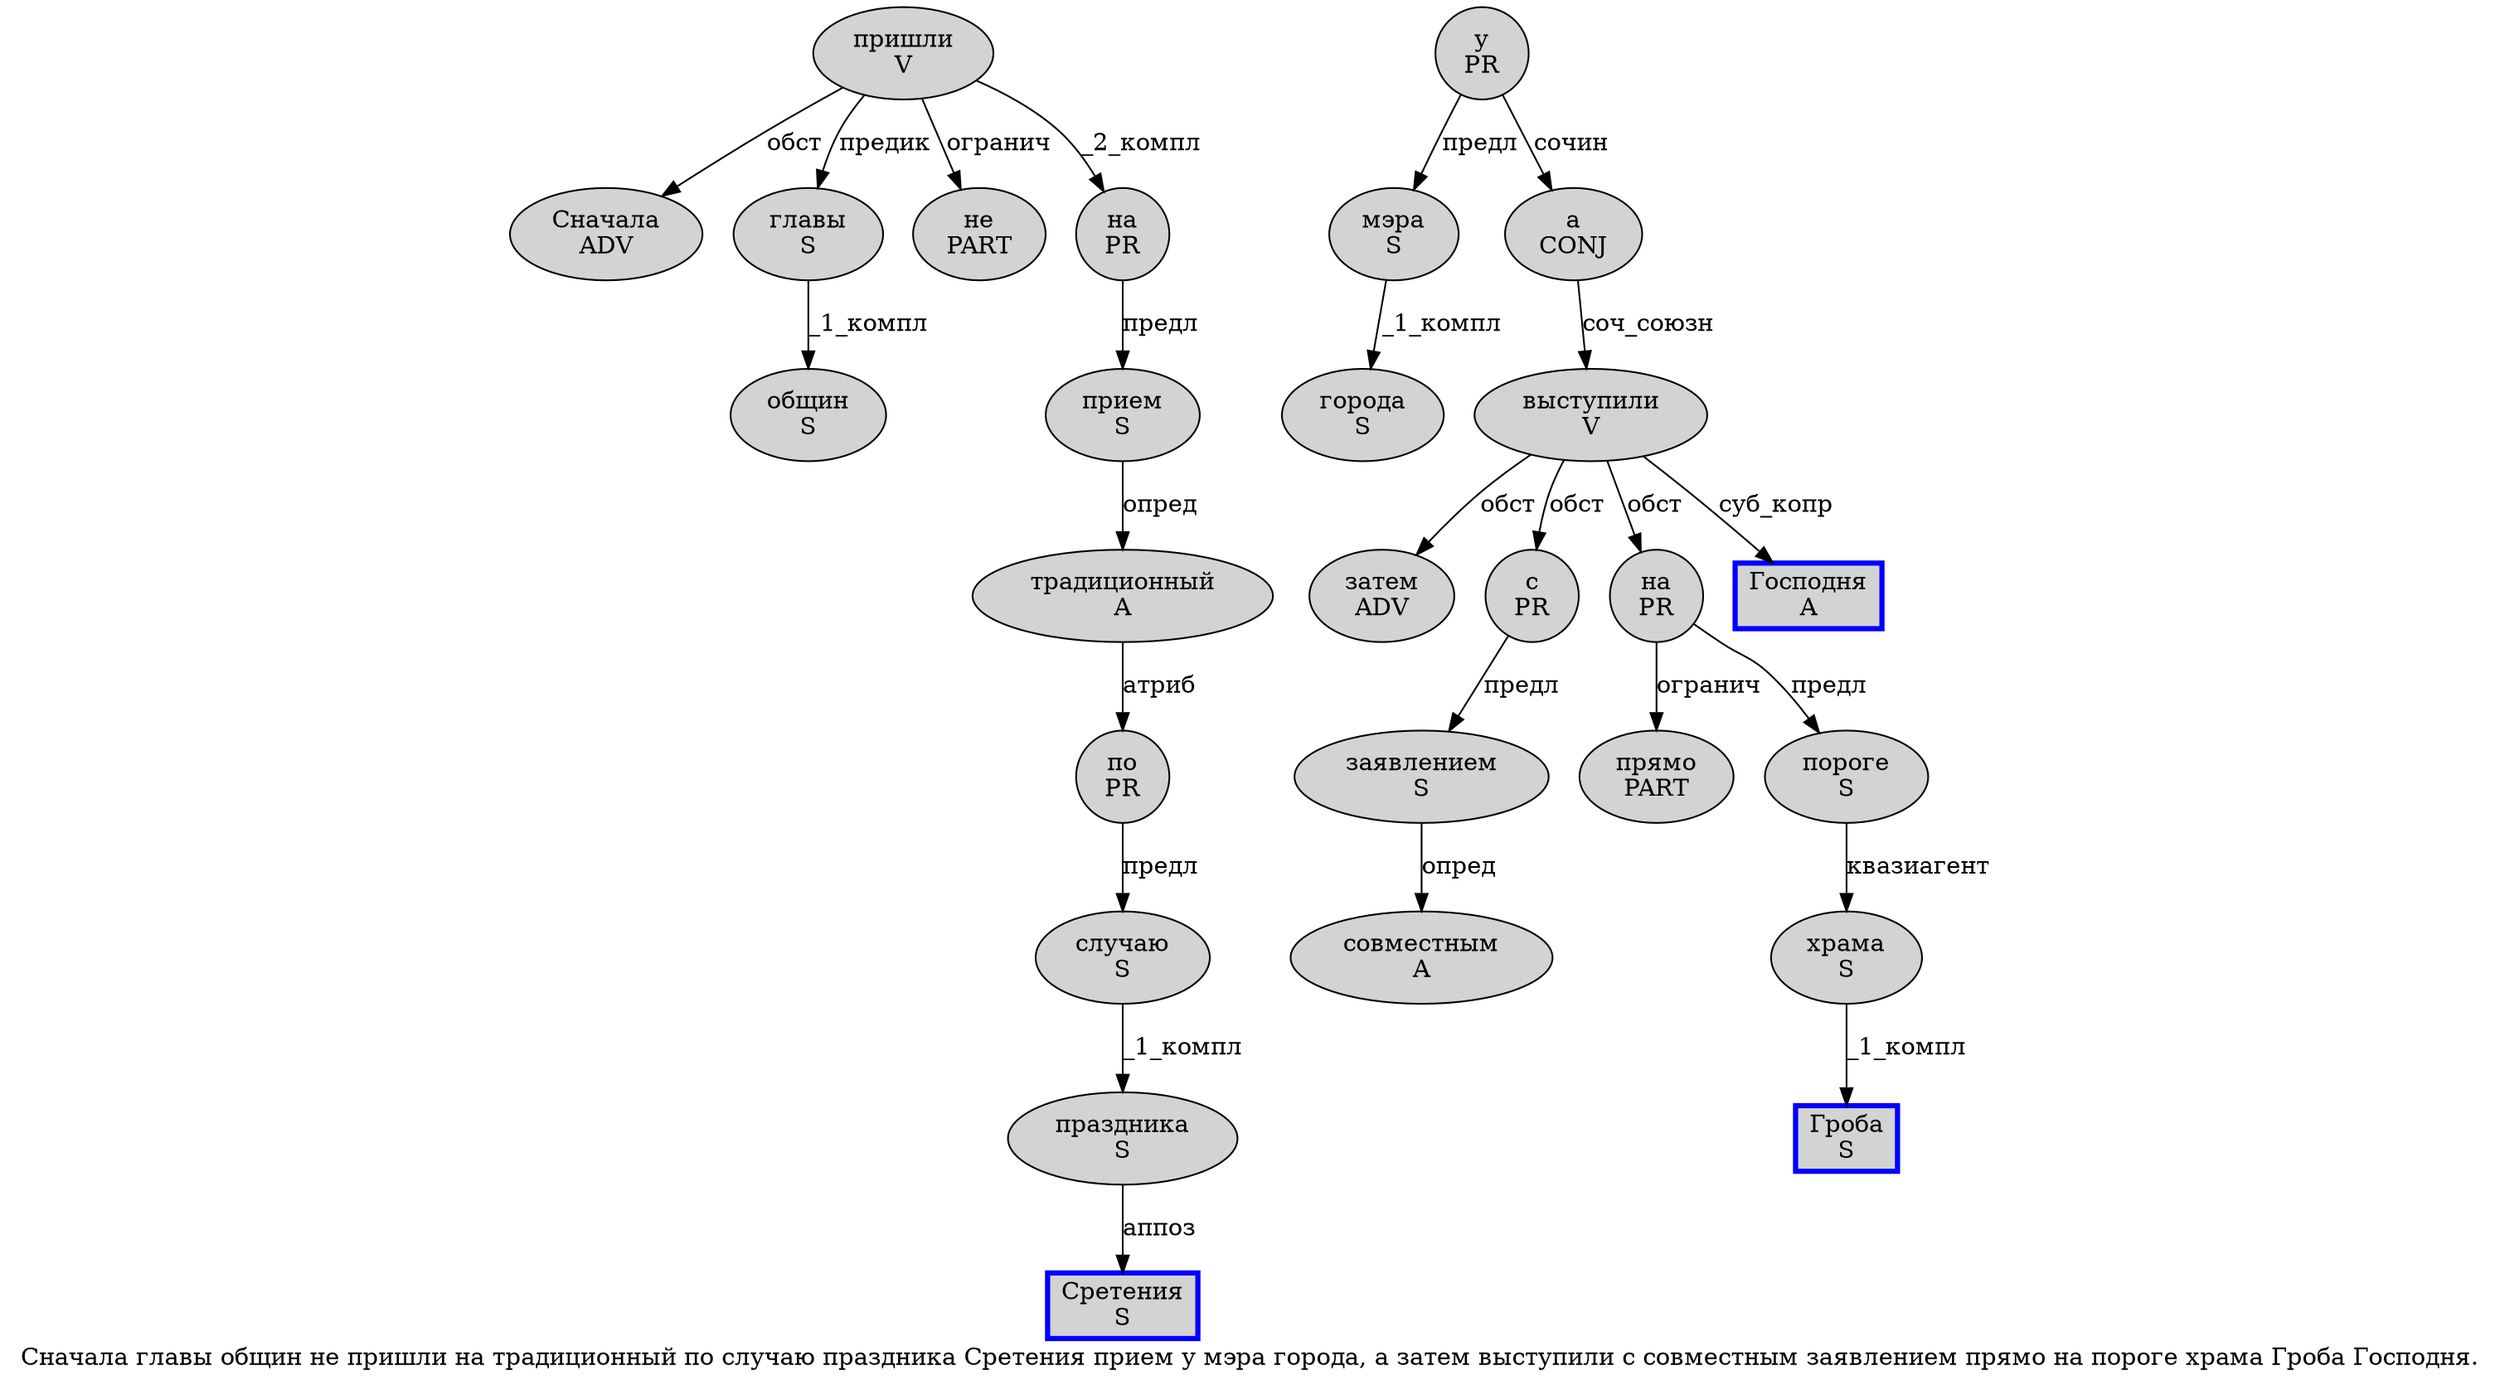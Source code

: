 digraph SENTENCE_217 {
	graph [label="Сначала главы общин не пришли на традиционный по случаю праздника Сретения прием у мэра города, а затем выступили с совместным заявлением прямо на пороге храма Гроба Господня."]
	node [style=filled]
		0 [label="Сначала
ADV" color="" fillcolor=lightgray penwidth=1 shape=ellipse]
		1 [label="главы
S" color="" fillcolor=lightgray penwidth=1 shape=ellipse]
		2 [label="общин
S" color="" fillcolor=lightgray penwidth=1 shape=ellipse]
		3 [label="не
PART" color="" fillcolor=lightgray penwidth=1 shape=ellipse]
		4 [label="пришли
V" color="" fillcolor=lightgray penwidth=1 shape=ellipse]
		5 [label="на
PR" color="" fillcolor=lightgray penwidth=1 shape=ellipse]
		6 [label="традиционный
A" color="" fillcolor=lightgray penwidth=1 shape=ellipse]
		7 [label="по
PR" color="" fillcolor=lightgray penwidth=1 shape=ellipse]
		8 [label="случаю
S" color="" fillcolor=lightgray penwidth=1 shape=ellipse]
		9 [label="праздника
S" color="" fillcolor=lightgray penwidth=1 shape=ellipse]
		10 [label="Сретения
S" color=blue fillcolor=lightgray penwidth=3 shape=box]
		11 [label="прием
S" color="" fillcolor=lightgray penwidth=1 shape=ellipse]
		12 [label="у
PR" color="" fillcolor=lightgray penwidth=1 shape=ellipse]
		13 [label="мэра
S" color="" fillcolor=lightgray penwidth=1 shape=ellipse]
		14 [label="города
S" color="" fillcolor=lightgray penwidth=1 shape=ellipse]
		16 [label="а
CONJ" color="" fillcolor=lightgray penwidth=1 shape=ellipse]
		17 [label="затем
ADV" color="" fillcolor=lightgray penwidth=1 shape=ellipse]
		18 [label="выступили
V" color="" fillcolor=lightgray penwidth=1 shape=ellipse]
		19 [label="с
PR" color="" fillcolor=lightgray penwidth=1 shape=ellipse]
		20 [label="совместным
A" color="" fillcolor=lightgray penwidth=1 shape=ellipse]
		21 [label="заявлением
S" color="" fillcolor=lightgray penwidth=1 shape=ellipse]
		22 [label="прямо
PART" color="" fillcolor=lightgray penwidth=1 shape=ellipse]
		23 [label="на
PR" color="" fillcolor=lightgray penwidth=1 shape=ellipse]
		24 [label="пороге
S" color="" fillcolor=lightgray penwidth=1 shape=ellipse]
		25 [label="храма
S" color="" fillcolor=lightgray penwidth=1 shape=ellipse]
		26 [label="Гроба
S" color=blue fillcolor=lightgray penwidth=3 shape=box]
		27 [label="Господня
A" color=blue fillcolor=lightgray penwidth=3 shape=box]
			9 -> 10 [label="аппоз"]
			1 -> 2 [label="_1_компл"]
			7 -> 8 [label="предл"]
			24 -> 25 [label="квазиагент"]
			21 -> 20 [label="опред"]
			13 -> 14 [label="_1_компл"]
			16 -> 18 [label="соч_союзн"]
			4 -> 0 [label="обст"]
			4 -> 1 [label="предик"]
			4 -> 3 [label="огранич"]
			4 -> 5 [label="_2_компл"]
			6 -> 7 [label="атриб"]
			19 -> 21 [label="предл"]
			25 -> 26 [label="_1_компл"]
			18 -> 17 [label="обст"]
			18 -> 19 [label="обст"]
			18 -> 23 [label="обст"]
			18 -> 27 [label="суб_копр"]
			11 -> 6 [label="опред"]
			12 -> 13 [label="предл"]
			12 -> 16 [label="сочин"]
			5 -> 11 [label="предл"]
			23 -> 22 [label="огранич"]
			23 -> 24 [label="предл"]
			8 -> 9 [label="_1_компл"]
}